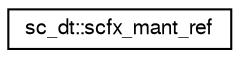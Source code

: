 digraph "Graphical Class Hierarchy"
{
  edge [fontname="FreeSans",fontsize="10",labelfontname="FreeSans",labelfontsize="10"];
  node [fontname="FreeSans",fontsize="10",shape=record];
  rankdir="LR";
  Node0 [label="sc_dt::scfx_mant_ref",height=0.2,width=0.4,color="black", fillcolor="white", style="filled",URL="$a01640.html"];
}
